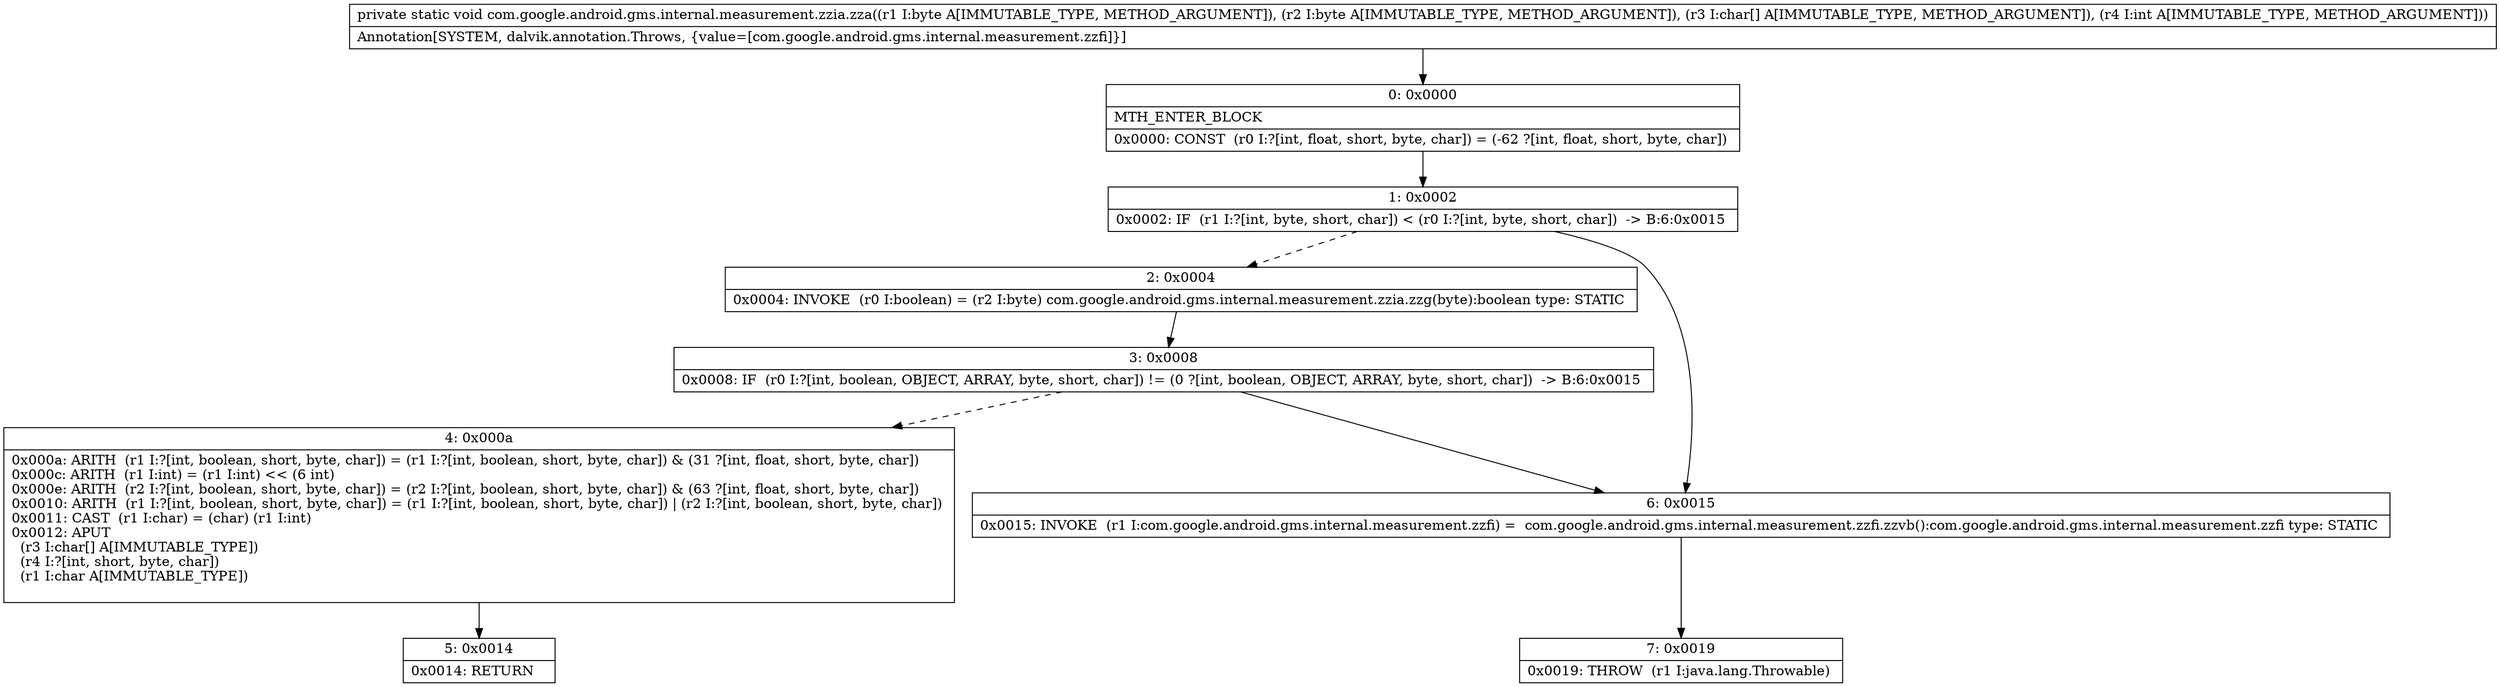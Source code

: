 digraph "CFG forcom.google.android.gms.internal.measurement.zzia.zza(BB[CI)V" {
Node_0 [shape=record,label="{0\:\ 0x0000|MTH_ENTER_BLOCK\l|0x0000: CONST  (r0 I:?[int, float, short, byte, char]) = (\-62 ?[int, float, short, byte, char]) \l}"];
Node_1 [shape=record,label="{1\:\ 0x0002|0x0002: IF  (r1 I:?[int, byte, short, char]) \< (r0 I:?[int, byte, short, char])  \-\> B:6:0x0015 \l}"];
Node_2 [shape=record,label="{2\:\ 0x0004|0x0004: INVOKE  (r0 I:boolean) = (r2 I:byte) com.google.android.gms.internal.measurement.zzia.zzg(byte):boolean type: STATIC \l}"];
Node_3 [shape=record,label="{3\:\ 0x0008|0x0008: IF  (r0 I:?[int, boolean, OBJECT, ARRAY, byte, short, char]) != (0 ?[int, boolean, OBJECT, ARRAY, byte, short, char])  \-\> B:6:0x0015 \l}"];
Node_4 [shape=record,label="{4\:\ 0x000a|0x000a: ARITH  (r1 I:?[int, boolean, short, byte, char]) = (r1 I:?[int, boolean, short, byte, char]) & (31 ?[int, float, short, byte, char]) \l0x000c: ARITH  (r1 I:int) = (r1 I:int) \<\< (6 int) \l0x000e: ARITH  (r2 I:?[int, boolean, short, byte, char]) = (r2 I:?[int, boolean, short, byte, char]) & (63 ?[int, float, short, byte, char]) \l0x0010: ARITH  (r1 I:?[int, boolean, short, byte, char]) = (r1 I:?[int, boolean, short, byte, char]) \| (r2 I:?[int, boolean, short, byte, char]) \l0x0011: CAST  (r1 I:char) = (char) (r1 I:int) \l0x0012: APUT  \l  (r3 I:char[] A[IMMUTABLE_TYPE])\l  (r4 I:?[int, short, byte, char])\l  (r1 I:char A[IMMUTABLE_TYPE])\l \l}"];
Node_5 [shape=record,label="{5\:\ 0x0014|0x0014: RETURN   \l}"];
Node_6 [shape=record,label="{6\:\ 0x0015|0x0015: INVOKE  (r1 I:com.google.android.gms.internal.measurement.zzfi) =  com.google.android.gms.internal.measurement.zzfi.zzvb():com.google.android.gms.internal.measurement.zzfi type: STATIC \l}"];
Node_7 [shape=record,label="{7\:\ 0x0019|0x0019: THROW  (r1 I:java.lang.Throwable) \l}"];
MethodNode[shape=record,label="{private static void com.google.android.gms.internal.measurement.zzia.zza((r1 I:byte A[IMMUTABLE_TYPE, METHOD_ARGUMENT]), (r2 I:byte A[IMMUTABLE_TYPE, METHOD_ARGUMENT]), (r3 I:char[] A[IMMUTABLE_TYPE, METHOD_ARGUMENT]), (r4 I:int A[IMMUTABLE_TYPE, METHOD_ARGUMENT]))  | Annotation[SYSTEM, dalvik.annotation.Throws, \{value=[com.google.android.gms.internal.measurement.zzfi]\}]\l}"];
MethodNode -> Node_0;
Node_0 -> Node_1;
Node_1 -> Node_2[style=dashed];
Node_1 -> Node_6;
Node_2 -> Node_3;
Node_3 -> Node_4[style=dashed];
Node_3 -> Node_6;
Node_4 -> Node_5;
Node_6 -> Node_7;
}

